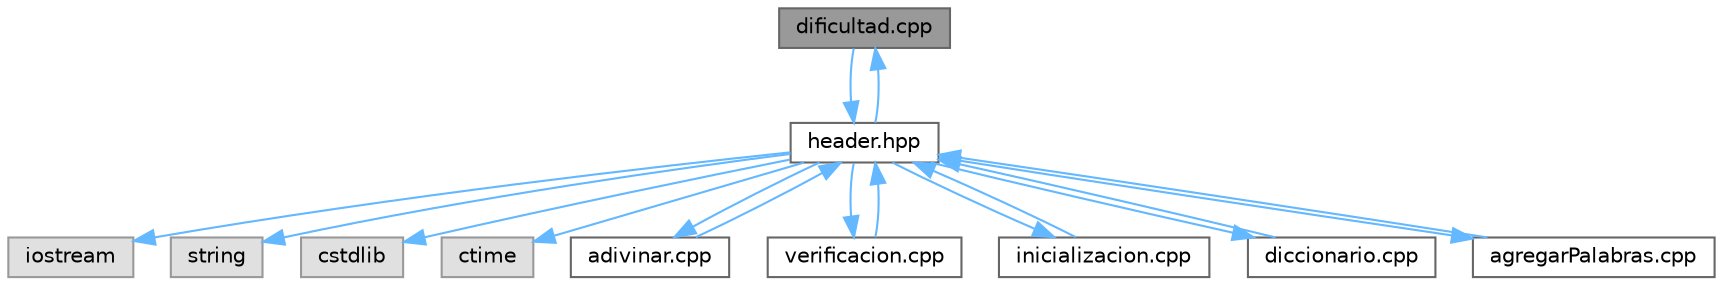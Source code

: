 digraph "dificultad.cpp"
{
 // LATEX_PDF_SIZE
  bgcolor="transparent";
  edge [fontname=Helvetica,fontsize=10,labelfontname=Helvetica,labelfontsize=10];
  node [fontname=Helvetica,fontsize=10,shape=box,height=0.2,width=0.4];
  Node1 [id="Node000001",label="dificultad.cpp",height=0.2,width=0.4,color="gray40", fillcolor="grey60", style="filled", fontcolor="black",tooltip=" "];
  Node1 -> Node2 [id="edge1_Node000001_Node000002",color="steelblue1",style="solid",tooltip=" "];
  Node2 [id="Node000002",label="header.hpp",height=0.2,width=0.4,color="grey40", fillcolor="white", style="filled",URL="$header_8hpp.html",tooltip=" "];
  Node2 -> Node3 [id="edge2_Node000002_Node000003",color="steelblue1",style="solid",tooltip=" "];
  Node3 [id="Node000003",label="iostream",height=0.2,width=0.4,color="grey60", fillcolor="#E0E0E0", style="filled",tooltip=" "];
  Node2 -> Node4 [id="edge3_Node000002_Node000004",color="steelblue1",style="solid",tooltip=" "];
  Node4 [id="Node000004",label="string",height=0.2,width=0.4,color="grey60", fillcolor="#E0E0E0", style="filled",tooltip=" "];
  Node2 -> Node5 [id="edge4_Node000002_Node000005",color="steelblue1",style="solid",tooltip=" "];
  Node5 [id="Node000005",label="cstdlib",height=0.2,width=0.4,color="grey60", fillcolor="#E0E0E0", style="filled",tooltip=" "];
  Node2 -> Node6 [id="edge5_Node000002_Node000006",color="steelblue1",style="solid",tooltip=" "];
  Node6 [id="Node000006",label="ctime",height=0.2,width=0.4,color="grey60", fillcolor="#E0E0E0", style="filled",tooltip=" "];
  Node2 -> Node7 [id="edge6_Node000002_Node000007",color="steelblue1",style="solid",tooltip=" "];
  Node7 [id="Node000007",label="adivinar.cpp",height=0.2,width=0.4,color="grey40", fillcolor="white", style="filled",URL="$adivinar_8cpp.html",tooltip=" "];
  Node7 -> Node2 [id="edge7_Node000007_Node000002",color="steelblue1",style="solid",tooltip=" "];
  Node2 -> Node8 [id="edge8_Node000002_Node000008",color="steelblue1",style="solid",tooltip=" "];
  Node8 [id="Node000008",label="verificacion.cpp",height=0.2,width=0.4,color="grey40", fillcolor="white", style="filled",URL="$verificacion_8cpp.html",tooltip=" "];
  Node8 -> Node2 [id="edge9_Node000008_Node000002",color="steelblue1",style="solid",tooltip=" "];
  Node2 -> Node9 [id="edge10_Node000002_Node000009",color="steelblue1",style="solid",tooltip=" "];
  Node9 [id="Node000009",label="inicializacion.cpp",height=0.2,width=0.4,color="grey40", fillcolor="white", style="filled",URL="$inicializacion_8cpp.html",tooltip=" "];
  Node9 -> Node2 [id="edge11_Node000009_Node000002",color="steelblue1",style="solid",tooltip=" "];
  Node2 -> Node10 [id="edge12_Node000002_Node000010",color="steelblue1",style="solid",tooltip=" "];
  Node10 [id="Node000010",label="diccionario.cpp",height=0.2,width=0.4,color="grey40", fillcolor="white", style="filled",URL="$diccionario_8cpp.html",tooltip=" "];
  Node10 -> Node2 [id="edge13_Node000010_Node000002",color="steelblue1",style="solid",tooltip=" "];
  Node2 -> Node1 [id="edge14_Node000002_Node000001",color="steelblue1",style="solid",tooltip=" "];
  Node2 -> Node11 [id="edge15_Node000002_Node000011",color="steelblue1",style="solid",tooltip=" "];
  Node11 [id="Node000011",label="agregarPalabras.cpp",height=0.2,width=0.4,color="grey40", fillcolor="white", style="filled",URL="$agregar_palabras_8cpp.html",tooltip=" "];
  Node11 -> Node2 [id="edge16_Node000011_Node000002",color="steelblue1",style="solid",tooltip=" "];
}

